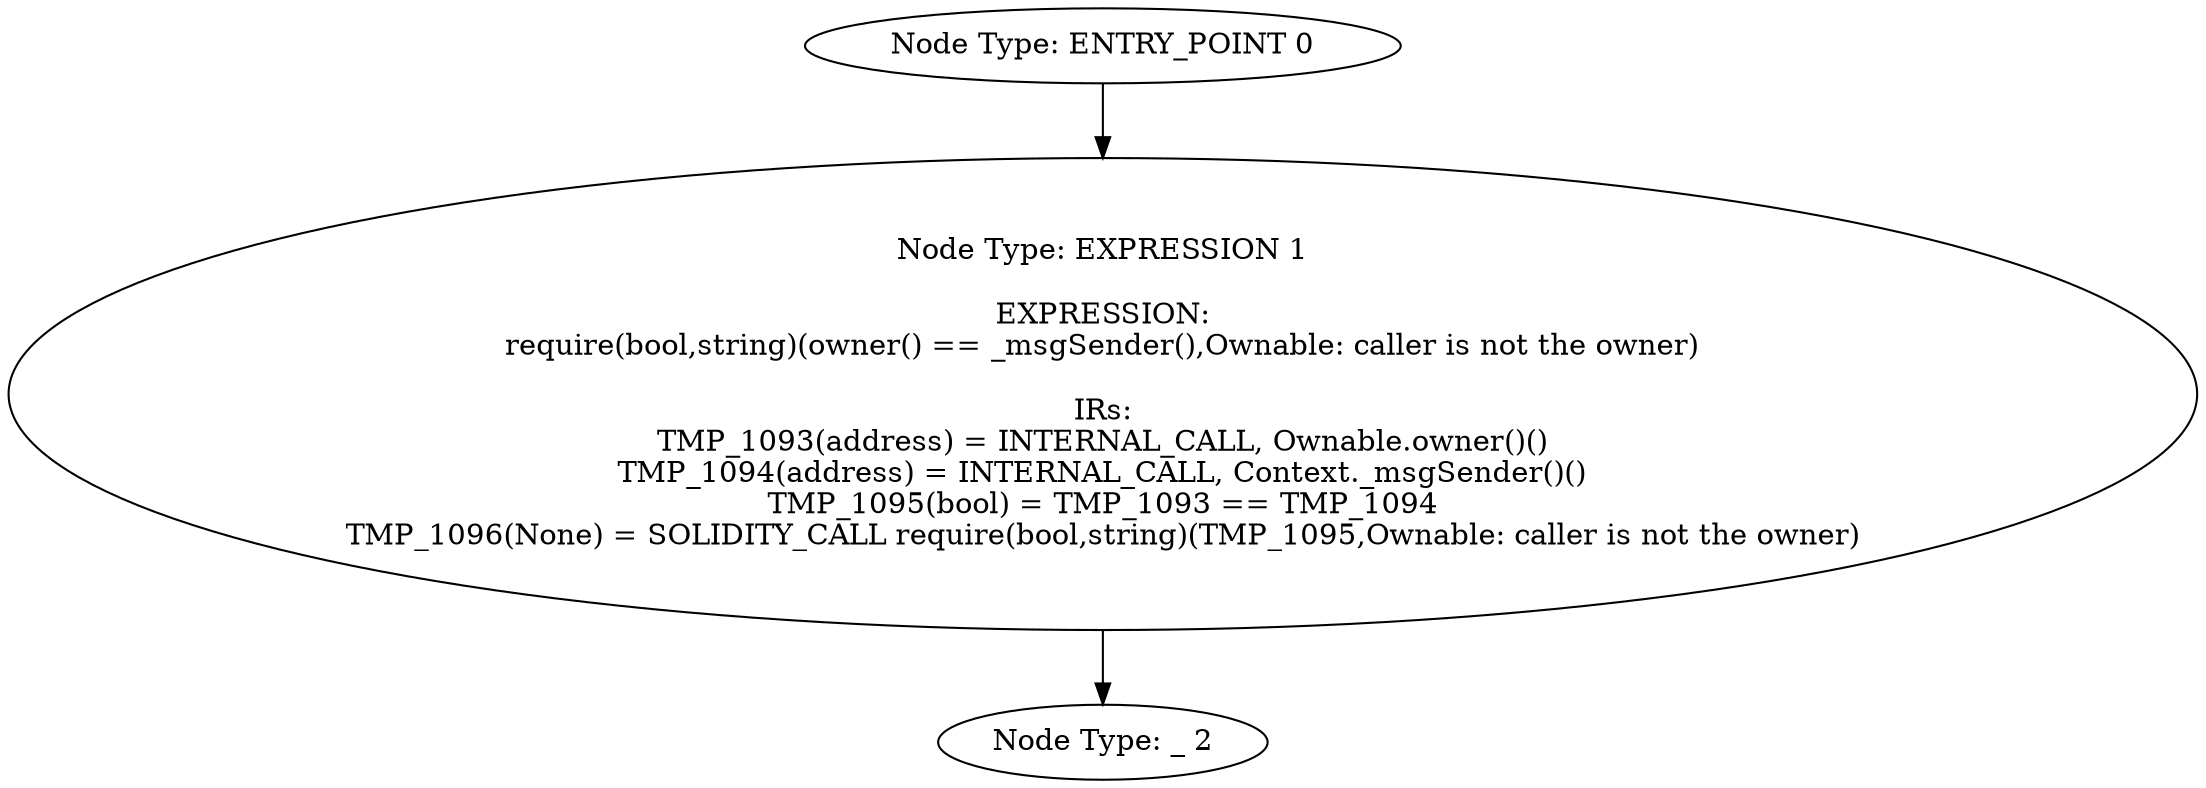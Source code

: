 digraph{
0[label="Node Type: ENTRY_POINT 0
"];
0->1;
1[label="Node Type: EXPRESSION 1

EXPRESSION:
require(bool,string)(owner() == _msgSender(),Ownable: caller is not the owner)

IRs:
TMP_1093(address) = INTERNAL_CALL, Ownable.owner()()
TMP_1094(address) = INTERNAL_CALL, Context._msgSender()()
TMP_1095(bool) = TMP_1093 == TMP_1094
TMP_1096(None) = SOLIDITY_CALL require(bool,string)(TMP_1095,Ownable: caller is not the owner)"];
1->2;
2[label="Node Type: _ 2
"];
}
